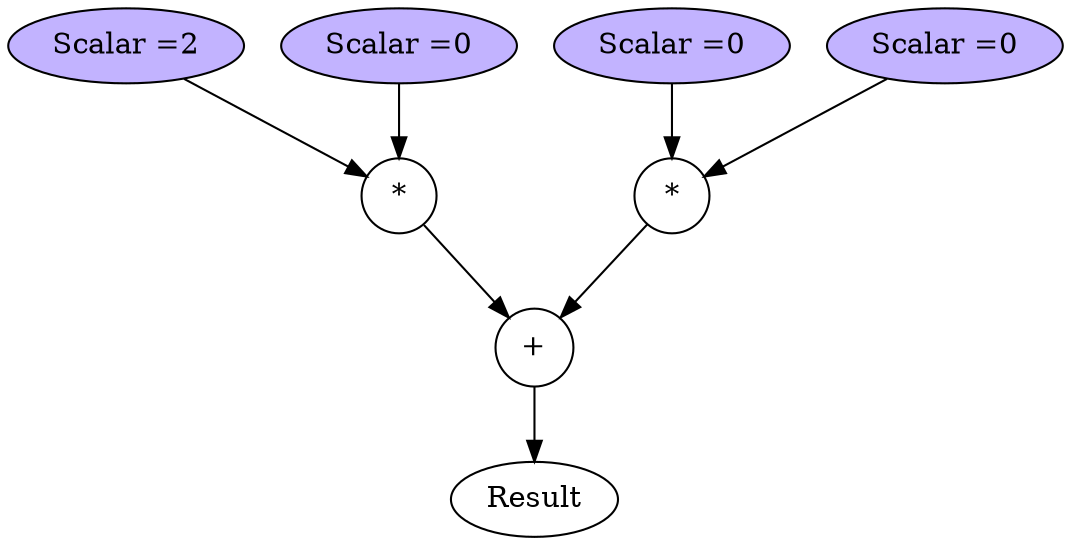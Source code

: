 digraph diffed{
	1 [label="+", shape=circle];
	2 [label="*", shape=circle];
	3 [label="Scalar =2", style="filled", fillcolor=".7 .3 1.0"];
	4 [label="Scalar =0", style="filled", fillcolor=".7 .3 1.0"];
	5 [label="*", shape=circle];
	6 [label="Scalar =0", style="filled", fillcolor=".7 .3 1.0"];
	7 [label="Scalar =0", style="filled", fillcolor=".7 .3 1.0"];
	1 -> Result ;
	2 -> 1;
	5 -> 1;
	3 -> 2;
	4 -> 2;
	6 -> 5;
	7 -> 5;
}